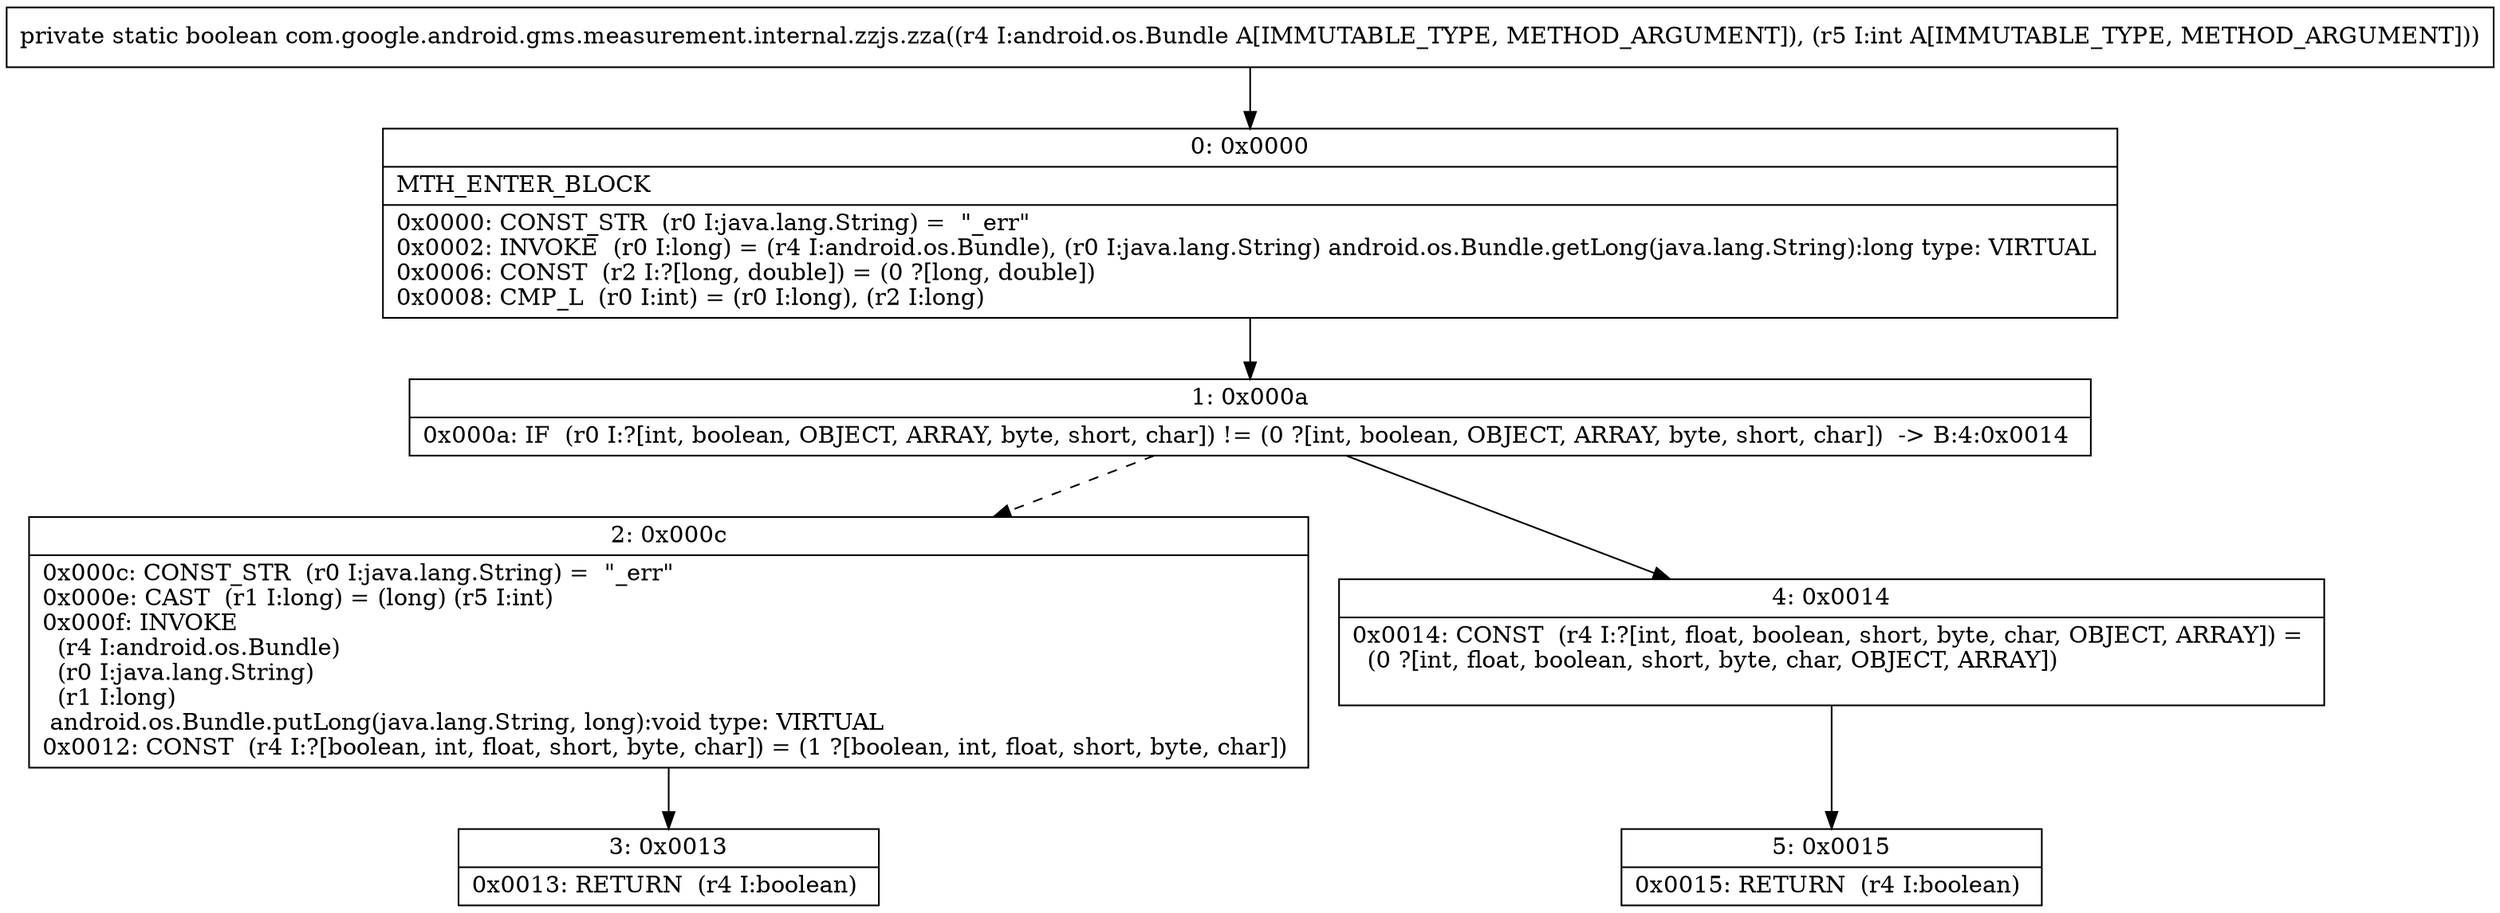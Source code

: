 digraph "CFG forcom.google.android.gms.measurement.internal.zzjs.zza(Landroid\/os\/Bundle;I)Z" {
Node_0 [shape=record,label="{0\:\ 0x0000|MTH_ENTER_BLOCK\l|0x0000: CONST_STR  (r0 I:java.lang.String) =  \"_err\" \l0x0002: INVOKE  (r0 I:long) = (r4 I:android.os.Bundle), (r0 I:java.lang.String) android.os.Bundle.getLong(java.lang.String):long type: VIRTUAL \l0x0006: CONST  (r2 I:?[long, double]) = (0 ?[long, double]) \l0x0008: CMP_L  (r0 I:int) = (r0 I:long), (r2 I:long) \l}"];
Node_1 [shape=record,label="{1\:\ 0x000a|0x000a: IF  (r0 I:?[int, boolean, OBJECT, ARRAY, byte, short, char]) != (0 ?[int, boolean, OBJECT, ARRAY, byte, short, char])  \-\> B:4:0x0014 \l}"];
Node_2 [shape=record,label="{2\:\ 0x000c|0x000c: CONST_STR  (r0 I:java.lang.String) =  \"_err\" \l0x000e: CAST  (r1 I:long) = (long) (r5 I:int) \l0x000f: INVOKE  \l  (r4 I:android.os.Bundle)\l  (r0 I:java.lang.String)\l  (r1 I:long)\l android.os.Bundle.putLong(java.lang.String, long):void type: VIRTUAL \l0x0012: CONST  (r4 I:?[boolean, int, float, short, byte, char]) = (1 ?[boolean, int, float, short, byte, char]) \l}"];
Node_3 [shape=record,label="{3\:\ 0x0013|0x0013: RETURN  (r4 I:boolean) \l}"];
Node_4 [shape=record,label="{4\:\ 0x0014|0x0014: CONST  (r4 I:?[int, float, boolean, short, byte, char, OBJECT, ARRAY]) = \l  (0 ?[int, float, boolean, short, byte, char, OBJECT, ARRAY])\l \l}"];
Node_5 [shape=record,label="{5\:\ 0x0015|0x0015: RETURN  (r4 I:boolean) \l}"];
MethodNode[shape=record,label="{private static boolean com.google.android.gms.measurement.internal.zzjs.zza((r4 I:android.os.Bundle A[IMMUTABLE_TYPE, METHOD_ARGUMENT]), (r5 I:int A[IMMUTABLE_TYPE, METHOD_ARGUMENT])) }"];
MethodNode -> Node_0;
Node_0 -> Node_1;
Node_1 -> Node_2[style=dashed];
Node_1 -> Node_4;
Node_2 -> Node_3;
Node_4 -> Node_5;
}

